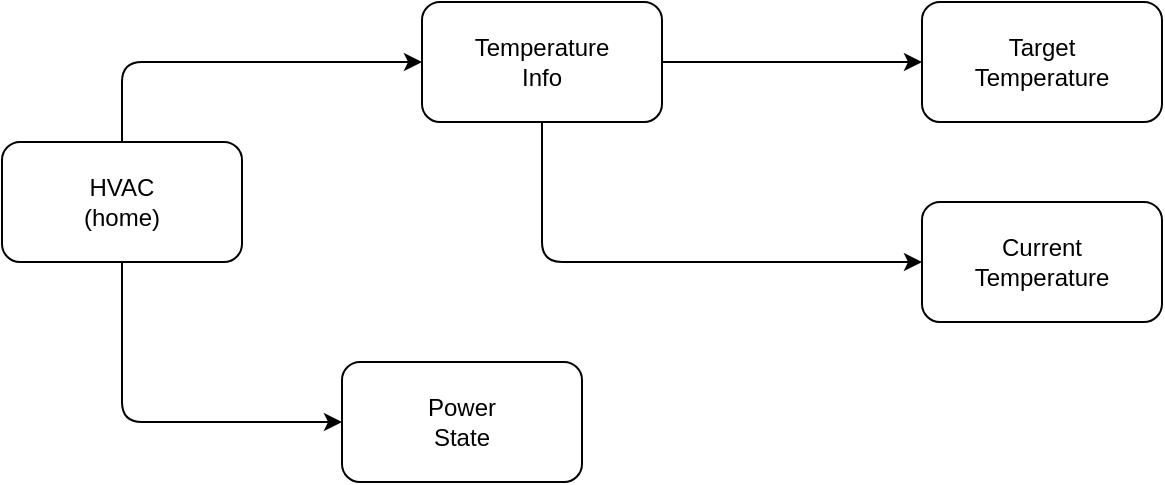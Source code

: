 <mxfile version="12.1.3" pages="1"><diagram id="o0TG-KJ8zCMtxSoDZ8EA" name="Page-1"><mxGraphModel dx="807" dy="363" grid="1" gridSize="10" guides="1" tooltips="1" connect="1" arrows="1" fold="1" page="1" pageScale="1" pageWidth="850" pageHeight="1100" math="0" shadow="0"><root><mxCell id="0"/><mxCell id="1" parent="0"/><mxCell id="HOBnxxTMM2uDQjcHPOUH-1" value="Temperature&lt;br&gt;Info" style="rounded=1;whiteSpace=wrap;html=1;" vertex="1" parent="1"><mxGeometry x="350" y="200" width="120" height="60" as="geometry"/></mxCell><mxCell id="HOBnxxTMM2uDQjcHPOUH-2" value="Target&lt;br&gt;Temperature" style="rounded=1;whiteSpace=wrap;html=1;" vertex="1" parent="1"><mxGeometry x="600" y="200" width="120" height="60" as="geometry"/></mxCell><mxCell id="HOBnxxTMM2uDQjcHPOUH-3" value="Current&lt;br&gt;Temperature" style="rounded=1;whiteSpace=wrap;html=1;" vertex="1" parent="1"><mxGeometry x="600" y="300" width="120" height="60" as="geometry"/></mxCell><mxCell id="HOBnxxTMM2uDQjcHPOUH-4" value="" style="endArrow=classic;html=1;exitX=1;exitY=0.5;exitDx=0;exitDy=0;entryX=0;entryY=0.5;entryDx=0;entryDy=0;" edge="1" parent="1" source="HOBnxxTMM2uDQjcHPOUH-1" target="HOBnxxTMM2uDQjcHPOUH-2"><mxGeometry width="50" height="50" relative="1" as="geometry"><mxPoint x="400" y="200" as="sourcePoint"/><mxPoint x="600" y="160" as="targetPoint"/></mxGeometry></mxCell><mxCell id="HOBnxxTMM2uDQjcHPOUH-5" value="" style="endArrow=classic;html=1;exitX=0.5;exitY=1;exitDx=0;exitDy=0;entryX=0;entryY=0.5;entryDx=0;entryDy=0;" edge="1" parent="1" source="HOBnxxTMM2uDQjcHPOUH-1" target="HOBnxxTMM2uDQjcHPOUH-3"><mxGeometry width="50" height="50" relative="1" as="geometry"><mxPoint x="480" y="240" as="sourcePoint"/><mxPoint x="610" y="240" as="targetPoint"/><Array as="points"><mxPoint x="410" y="330"/></Array></mxGeometry></mxCell><mxCell id="HOBnxxTMM2uDQjcHPOUH-9" value="Power&lt;br&gt;State" style="rounded=1;whiteSpace=wrap;html=1;" vertex="1" parent="1"><mxGeometry x="310" y="380" width="120" height="60" as="geometry"/></mxCell><mxCell id="HOBnxxTMM2uDQjcHPOUH-10" value="HVAC&lt;br&gt;(home)" style="rounded=1;whiteSpace=wrap;html=1;" vertex="1" parent="1"><mxGeometry x="140" y="270" width="120" height="60" as="geometry"/></mxCell><mxCell id="HOBnxxTMM2uDQjcHPOUH-11" value="" style="endArrow=classic;html=1;exitX=0.5;exitY=0;exitDx=0;exitDy=0;entryX=0;entryY=0.5;entryDx=0;entryDy=0;" edge="1" parent="1" source="HOBnxxTMM2uDQjcHPOUH-10" target="HOBnxxTMM2uDQjcHPOUH-1"><mxGeometry width="50" height="50" relative="1" as="geometry"><mxPoint x="420" y="270" as="sourcePoint"/><mxPoint x="610" y="340" as="targetPoint"/><Array as="points"><mxPoint x="200" y="230"/></Array></mxGeometry></mxCell><mxCell id="HOBnxxTMM2uDQjcHPOUH-12" value="" style="endArrow=classic;html=1;exitX=0.5;exitY=1;exitDx=0;exitDy=0;entryX=0;entryY=0.5;entryDx=0;entryDy=0;" edge="1" parent="1" source="HOBnxxTMM2uDQjcHPOUH-10" target="HOBnxxTMM2uDQjcHPOUH-9"><mxGeometry width="50" height="50" relative="1" as="geometry"><mxPoint x="210" y="390" as="sourcePoint"/><mxPoint x="360" y="350" as="targetPoint"/><Array as="points"><mxPoint x="200" y="410"/></Array></mxGeometry></mxCell></root></mxGraphModel></diagram></mxfile>